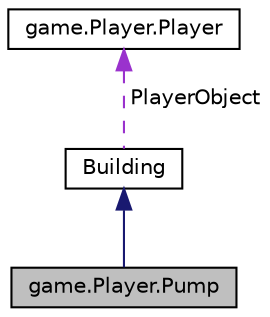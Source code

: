 digraph "game.Player.Pump"
{
 // LATEX_PDF_SIZE
  edge [fontname="Helvetica",fontsize="10",labelfontname="Helvetica",labelfontsize="10"];
  node [fontname="Helvetica",fontsize="10",shape=record];
  Node1 [label="game.Player.Pump",height=0.2,width=0.4,color="black", fillcolor="grey75", style="filled", fontcolor="black",tooltip="Класс Pump служит для добычи воды в замен на энергию."];
  Node2 -> Node1 [dir="back",color="midnightblue",fontsize="10",style="solid",fontname="Helvetica"];
  Node2 [label="Building",height=0.2,width=0.4,color="black", fillcolor="white", style="filled",URL="$a00116.html",tooltip="Класс Building даёт возможность строительства игроку. Так же предоставляет возможность улучшать здани..."];
  Node3 -> Node2 [dir="back",color="darkorchid3",fontsize="10",style="dashed",label=" PlayerObject" ,fontname="Helvetica"];
  Node3 [label="game.Player.Player",height=0.2,width=0.4,color="black", fillcolor="white", style="filled",URL="$a00112.html",tooltip="Класс Player хранит в себе информация о ресурсах. В хранение входит: кол-во каждого ресурса,..."];
}
